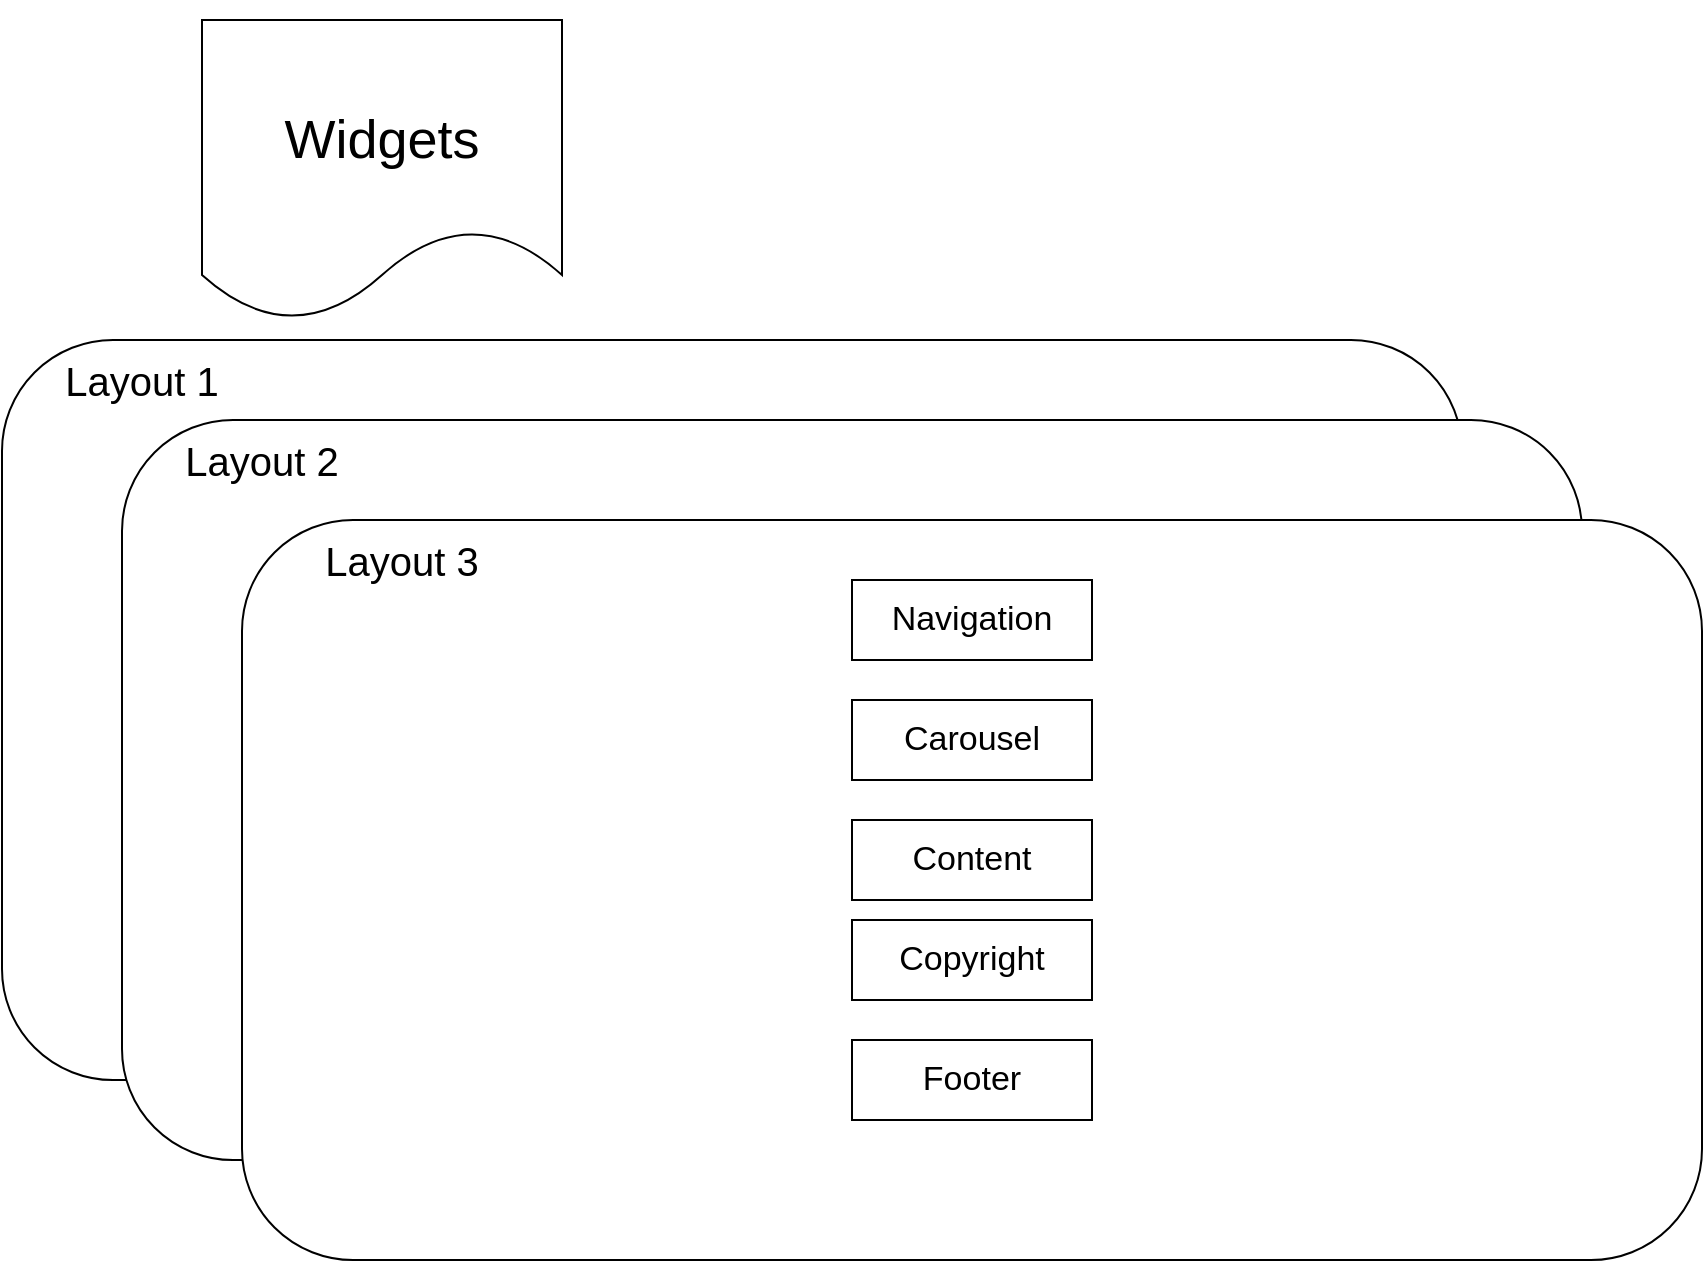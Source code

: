 <mxfile version="13.10.4" type="github">
  <diagram id="Yc5Q-N0hE4ZpSh8a9BmZ" name="Page-1">
    <mxGraphModel dx="1185" dy="635" grid="1" gridSize="10" guides="1" tooltips="1" connect="1" arrows="1" fold="1" page="1" pageScale="1" pageWidth="827" pageHeight="1169" math="0" shadow="0">
      <root>
        <mxCell id="0" />
        <mxCell id="1" parent="0" />
        <mxCell id="YQJ_ZjBRYF80ZhMWTBvU-2" value="" style="shape=document;whiteSpace=wrap;html=1;boundedLbl=1;fontSize=27;" vertex="1" parent="1">
          <mxGeometry x="120" y="120" width="180" height="150" as="geometry" />
        </mxCell>
        <mxCell id="YQJ_ZjBRYF80ZhMWTBvU-1" value="Widgets" style="text;html=1;strokeColor=none;fillColor=none;align=center;verticalAlign=middle;whiteSpace=wrap;rounded=0;fontSize=27;" vertex="1" parent="1">
          <mxGeometry x="125" y="110" width="170" height="140" as="geometry" />
        </mxCell>
        <mxCell id="YQJ_ZjBRYF80ZhMWTBvU-3" value="" style="rounded=1;whiteSpace=wrap;html=1;fontSize=27;" vertex="1" parent="1">
          <mxGeometry x="20" y="280" width="730" height="370" as="geometry" />
        </mxCell>
        <mxCell id="YQJ_ZjBRYF80ZhMWTBvU-4" value="Layout 1" style="text;html=1;strokeColor=none;fillColor=none;align=center;verticalAlign=middle;whiteSpace=wrap;rounded=0;fontSize=20;" vertex="1" parent="1">
          <mxGeometry x="40" y="290" width="100" height="20" as="geometry" />
        </mxCell>
        <mxCell id="YQJ_ZjBRYF80ZhMWTBvU-6" value="" style="rounded=1;whiteSpace=wrap;html=1;fontSize=27;" vertex="1" parent="1">
          <mxGeometry x="80" y="320" width="730" height="370" as="geometry" />
        </mxCell>
        <mxCell id="YQJ_ZjBRYF80ZhMWTBvU-7" value="" style="rounded=1;whiteSpace=wrap;html=1;fontSize=27;" vertex="1" parent="1">
          <mxGeometry x="140" y="370" width="730" height="370" as="geometry" />
        </mxCell>
        <mxCell id="YQJ_ZjBRYF80ZhMWTBvU-8" value="Layout 2" style="text;html=1;strokeColor=none;fillColor=none;align=center;verticalAlign=middle;whiteSpace=wrap;rounded=0;fontSize=20;" vertex="1" parent="1">
          <mxGeometry x="100" y="330" width="100" height="20" as="geometry" />
        </mxCell>
        <mxCell id="YQJ_ZjBRYF80ZhMWTBvU-9" value="Layout 3" style="text;html=1;strokeColor=none;fillColor=none;align=center;verticalAlign=middle;whiteSpace=wrap;rounded=0;fontSize=20;" vertex="1" parent="1">
          <mxGeometry x="170" y="380" width="100" height="20" as="geometry" />
        </mxCell>
        <mxCell id="YQJ_ZjBRYF80ZhMWTBvU-13" value="Copyright" style="rounded=0;whiteSpace=wrap;html=1;fontSize=17;" vertex="1" parent="1">
          <mxGeometry x="445" y="570" width="120" height="40" as="geometry" />
        </mxCell>
        <mxCell id="YQJ_ZjBRYF80ZhMWTBvU-14" value="Footer" style="rounded=0;whiteSpace=wrap;html=1;fontSize=17;" vertex="1" parent="1">
          <mxGeometry x="445" y="630" width="120" height="40" as="geometry" />
        </mxCell>
        <mxCell id="YQJ_ZjBRYF80ZhMWTBvU-15" value="Navigation" style="rounded=0;whiteSpace=wrap;html=1;fontSize=17;" vertex="1" parent="1">
          <mxGeometry x="445" y="400" width="120" height="40" as="geometry" />
        </mxCell>
        <mxCell id="YQJ_ZjBRYF80ZhMWTBvU-16" value="Carousel" style="rounded=0;whiteSpace=wrap;html=1;fontSize=17;" vertex="1" parent="1">
          <mxGeometry x="445" y="460" width="120" height="40" as="geometry" />
        </mxCell>
        <mxCell id="YQJ_ZjBRYF80ZhMWTBvU-17" value="Content" style="rounded=0;whiteSpace=wrap;html=1;fontSize=17;" vertex="1" parent="1">
          <mxGeometry x="445" y="520" width="120" height="40" as="geometry" />
        </mxCell>
      </root>
    </mxGraphModel>
  </diagram>
</mxfile>
